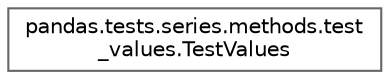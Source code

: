digraph "Graphical Class Hierarchy"
{
 // LATEX_PDF_SIZE
  bgcolor="transparent";
  edge [fontname=Helvetica,fontsize=10,labelfontname=Helvetica,labelfontsize=10];
  node [fontname=Helvetica,fontsize=10,shape=box,height=0.2,width=0.4];
  rankdir="LR";
  Node0 [id="Node000000",label="pandas.tests.series.methods.test\l_values.TestValues",height=0.2,width=0.4,color="grey40", fillcolor="white", style="filled",URL="$d5/d8f/classpandas_1_1tests_1_1series_1_1methods_1_1test__values_1_1TestValues.html",tooltip=" "];
}
